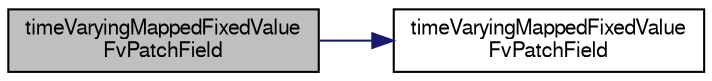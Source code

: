 digraph "timeVaryingMappedFixedValueFvPatchField"
{
  bgcolor="transparent";
  edge [fontname="FreeSans",fontsize="10",labelfontname="FreeSans",labelfontsize="10"];
  node [fontname="FreeSans",fontsize="10",shape=record];
  rankdir="LR";
  Node63 [label="timeVaryingMappedFixedValue\lFvPatchField",height=0.2,width=0.4,color="black", fillcolor="grey75", style="filled", fontcolor="black"];
  Node63 -> Node64 [color="midnightblue",fontsize="10",style="solid",fontname="FreeSans"];
  Node64 [label="timeVaryingMappedFixedValue\lFvPatchField",height=0.2,width=0.4,color="black",URL="$a22282.html#ad965ead1ddc859d7dc0d8bd7a587715c",tooltip="Construct from patch and internal field. "];
}
